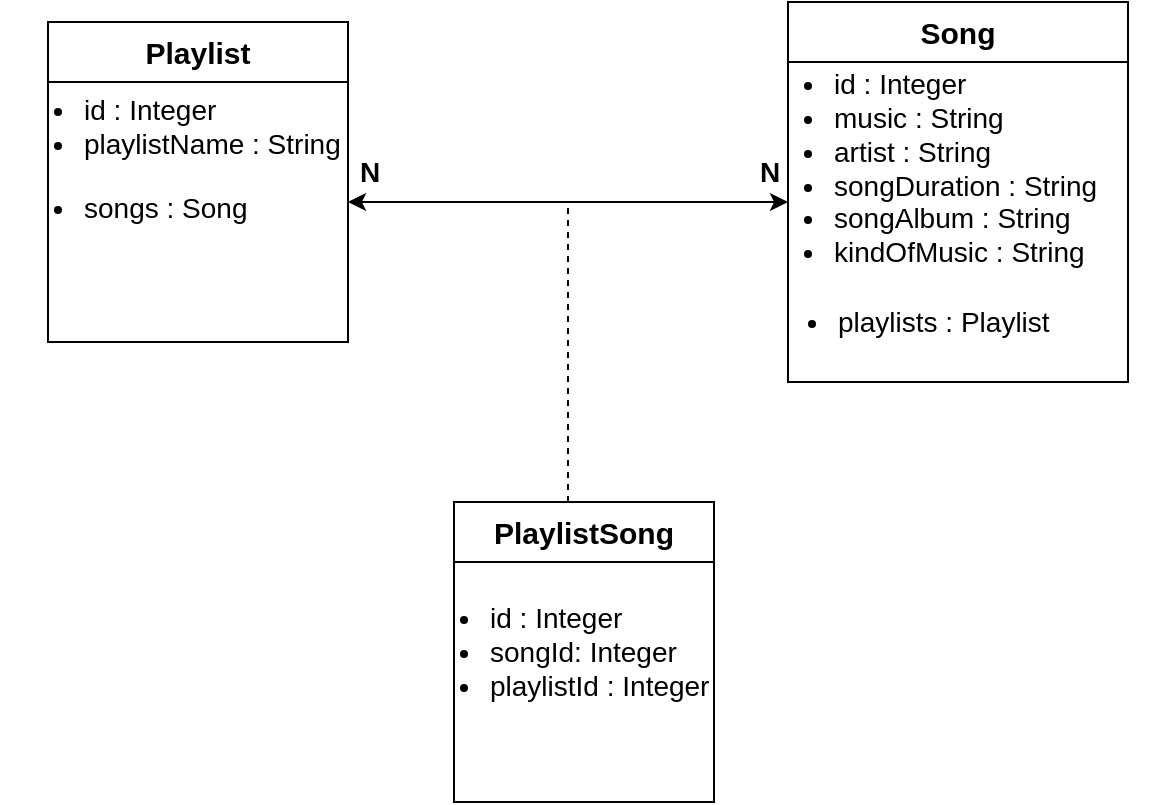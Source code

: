 <mxfile version="20.6.0" type="device"><diagram id="kyZwkugby5NxVG2HKKn2" name="Page-1"><mxGraphModel dx="1381" dy="764" grid="1" gridSize="10" guides="1" tooltips="1" connect="1" arrows="1" fold="1" page="1" pageScale="1" pageWidth="850" pageHeight="1100" math="0" shadow="0"><root><mxCell id="0"/><mxCell id="1" parent="0"/><mxCell id="Qxa5gD4sU5z5MBuN0-oq-1" value="" style="whiteSpace=wrap;html=1;aspect=fixed;" vertex="1" parent="1"><mxGeometry x="560" y="120" width="170" height="170" as="geometry"/></mxCell><mxCell id="Qxa5gD4sU5z5MBuN0-oq-2" value="Song" style="rounded=0;whiteSpace=wrap;html=1;fontSize=15;fontStyle=1" vertex="1" parent="1"><mxGeometry x="560" y="100" width="170" height="30" as="geometry"/></mxCell><mxCell id="Qxa5gD4sU5z5MBuN0-oq-3" value="&lt;ul style=&quot;font-size: 14px;&quot;&gt;&lt;li style=&quot;font-size: 14px;&quot;&gt;id : Integer&lt;/li&gt;&lt;li style=&quot;font-size: 14px;&quot;&gt;music : String&lt;/li&gt;&lt;li style=&quot;font-size: 14px;&quot;&gt;artist : String&lt;/li&gt;&lt;li style=&quot;font-size: 14px;&quot;&gt;songDuration : String&lt;/li&gt;&lt;li style=&quot;font-size: 14px;&quot;&gt;songAlbum : String&lt;/li&gt;&lt;li style=&quot;font-size: 14px;&quot;&gt;kindOfMusic : String&lt;/li&gt;&lt;/ul&gt;" style="text;html=1;strokeColor=none;fillColor=none;align=left;verticalAlign=middle;whiteSpace=wrap;rounded=0;fontSize=14;" vertex="1" parent="1"><mxGeometry x="541" y="168" width="200" height="30" as="geometry"/></mxCell><mxCell id="Qxa5gD4sU5z5MBuN0-oq-6" value="&lt;ul style=&quot;font-size: 14px;&quot;&gt;&lt;li style=&quot;font-size: 14px;&quot;&gt;playlists : Playlist&lt;/li&gt;&lt;/ul&gt;" style="text;html=1;strokeColor=none;fillColor=none;align=left;verticalAlign=middle;whiteSpace=wrap;rounded=0;fontSize=14;" vertex="1" parent="1"><mxGeometry x="543" y="245" width="150" height="30" as="geometry"/></mxCell><mxCell id="Qxa5gD4sU5z5MBuN0-oq-7" value="" style="whiteSpace=wrap;html=1;aspect=fixed;" vertex="1" parent="1"><mxGeometry x="190" y="120" width="150" height="150" as="geometry"/></mxCell><mxCell id="Qxa5gD4sU5z5MBuN0-oq-8" value="Playlist" style="rounded=0;whiteSpace=wrap;html=1;fontStyle=1;fontSize=15;" vertex="1" parent="1"><mxGeometry x="190" y="110" width="150" height="30" as="geometry"/></mxCell><mxCell id="Qxa5gD4sU5z5MBuN0-oq-9" value="&lt;ul style=&quot;font-size: 14px;&quot;&gt;&lt;li style=&quot;font-size: 14px;&quot;&gt;id : Integer&lt;/li&gt;&lt;li style=&quot;font-size: 14px;&quot;&gt;playlistName : String&lt;/li&gt;&lt;/ul&gt;" style="text;html=1;strokeColor=none;fillColor=none;align=left;verticalAlign=middle;whiteSpace=wrap;rounded=0;fontSize=14;" vertex="1" parent="1"><mxGeometry x="166" y="147" width="200" height="30" as="geometry"/></mxCell><mxCell id="Qxa5gD4sU5z5MBuN0-oq-11" value="&lt;ul&gt;&lt;li style=&quot;font-size: 14px;&quot;&gt;songs : Song&lt;/li&gt;&lt;/ul&gt;" style="text;html=1;strokeColor=none;fillColor=none;align=left;verticalAlign=middle;whiteSpace=wrap;rounded=0;" vertex="1" parent="1"><mxGeometry x="166" y="188" width="150" height="30" as="geometry"/></mxCell><mxCell id="Qxa5gD4sU5z5MBuN0-oq-12" value="" style="whiteSpace=wrap;html=1;aspect=fixed;" vertex="1" parent="1"><mxGeometry x="393" y="370" width="130" height="130" as="geometry"/></mxCell><mxCell id="Qxa5gD4sU5z5MBuN0-oq-13" value="PlaylistSong" style="rounded=0;whiteSpace=wrap;html=1;fontStyle=1;fontSize=15;" vertex="1" parent="1"><mxGeometry x="393" y="350" width="130" height="30" as="geometry"/></mxCell><mxCell id="Qxa5gD4sU5z5MBuN0-oq-14" value="&lt;ul style=&quot;font-size: 14px;&quot;&gt;&lt;li style=&quot;font-size: 14px;&quot;&gt;id : Integer&lt;/li&gt;&lt;li style=&quot;font-size: 14px;&quot;&gt;songId: Integer&lt;/li&gt;&lt;li style=&quot;font-size: 14px;&quot;&gt;playlistId : Integer&lt;/li&gt;&lt;/ul&gt;" style="text;html=1;strokeColor=none;fillColor=none;align=left;verticalAlign=middle;whiteSpace=wrap;rounded=0;fontSize=14;" vertex="1" parent="1"><mxGeometry x="369" y="410" width="200" height="30" as="geometry"/></mxCell><mxCell id="Qxa5gD4sU5z5MBuN0-oq-17" value="" style="endArrow=classic;startArrow=classic;html=1;rounded=0;" edge="1" parent="1"><mxGeometry width="50" height="50" relative="1" as="geometry"><mxPoint x="340" y="200" as="sourcePoint"/><mxPoint x="560" y="200" as="targetPoint"/></mxGeometry></mxCell><mxCell id="Qxa5gD4sU5z5MBuN0-oq-18" value="" style="endArrow=none;dashed=1;html=1;rounded=0;" edge="1" parent="1"><mxGeometry width="50" height="50" relative="1" as="geometry"><mxPoint x="450" y="350" as="sourcePoint"/><mxPoint x="450" y="200" as="targetPoint"/></mxGeometry></mxCell><mxCell id="Qxa5gD4sU5z5MBuN0-oq-21" value="&lt;b&gt;N&lt;/b&gt;" style="text;strokeColor=none;fillColor=none;align=left;verticalAlign=middle;spacingLeft=4;spacingRight=4;overflow=hidden;points=[[0,0.5],[1,0.5]];portConstraint=eastwest;rotatable=0;whiteSpace=wrap;html=1;fontSize=14;" vertex="1" parent="1"><mxGeometry x="340" y="170" width="80" height="30" as="geometry"/></mxCell><mxCell id="Qxa5gD4sU5z5MBuN0-oq-22" value="&lt;b&gt;N&lt;/b&gt;" style="text;strokeColor=none;fillColor=none;align=left;verticalAlign=middle;spacingLeft=4;spacingRight=4;overflow=hidden;points=[[0,0.5],[1,0.5]];portConstraint=eastwest;rotatable=0;whiteSpace=wrap;html=1;fontSize=14;" vertex="1" parent="1"><mxGeometry x="540" y="170" width="80" height="30" as="geometry"/></mxCell></root></mxGraphModel></diagram></mxfile>